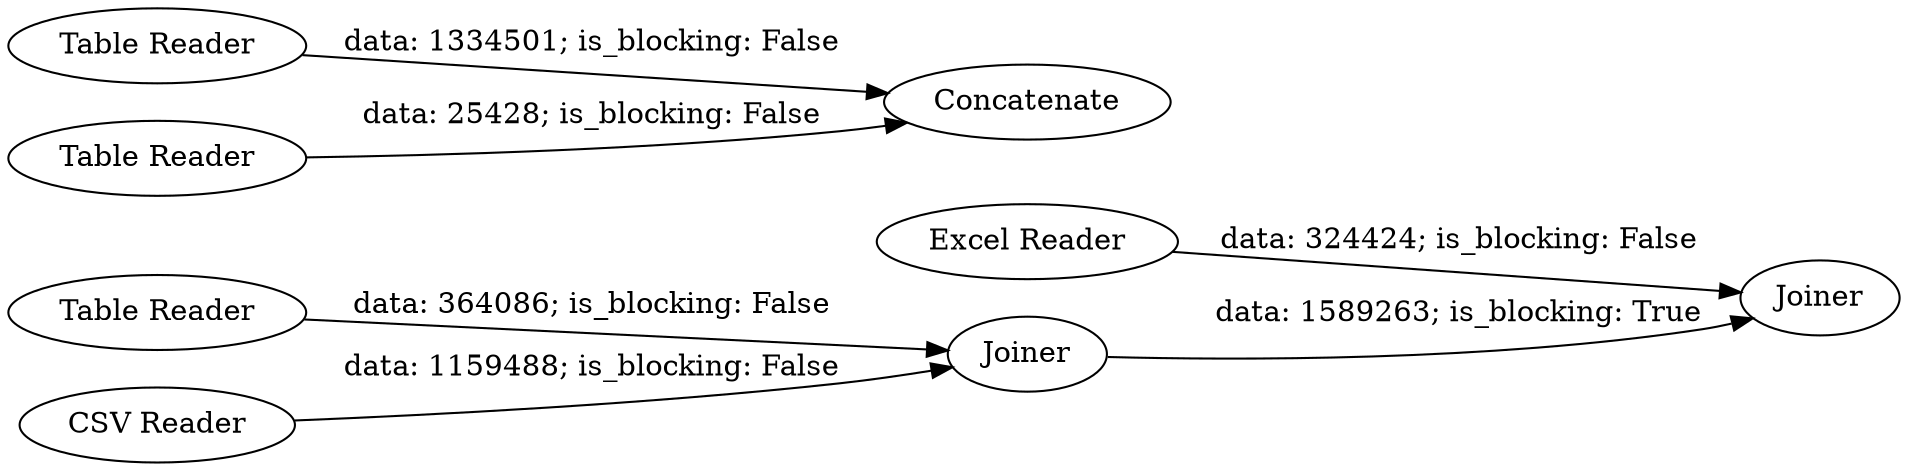 digraph {
	"718253464687466413_35" [label=Joiner]
	"718253464687466413_31" [label="Table Reader"]
	"718253464687466413_30" [label="CSV Reader"]
	"718253464687466413_32" [label="Table Reader"]
	"718253464687466413_36" [label=Concatenate]
	"718253464687466413_33" [label="Table Reader"]
	"718253464687466413_19" [label="Excel Reader"]
	"718253464687466413_34" [label=Joiner]
	"718253464687466413_19" -> "718253464687466413_35" [label="data: 324424; is_blocking: False"]
	"718253464687466413_30" -> "718253464687466413_34" [label="data: 1159488; is_blocking: False"]
	"718253464687466413_34" -> "718253464687466413_35" [label="data: 1589263; is_blocking: True"]
	"718253464687466413_31" -> "718253464687466413_34" [label="data: 364086; is_blocking: False"]
	"718253464687466413_32" -> "718253464687466413_36" [label="data: 1334501; is_blocking: False"]
	"718253464687466413_33" -> "718253464687466413_36" [label="data: 25428; is_blocking: False"]
	rankdir=LR
}

